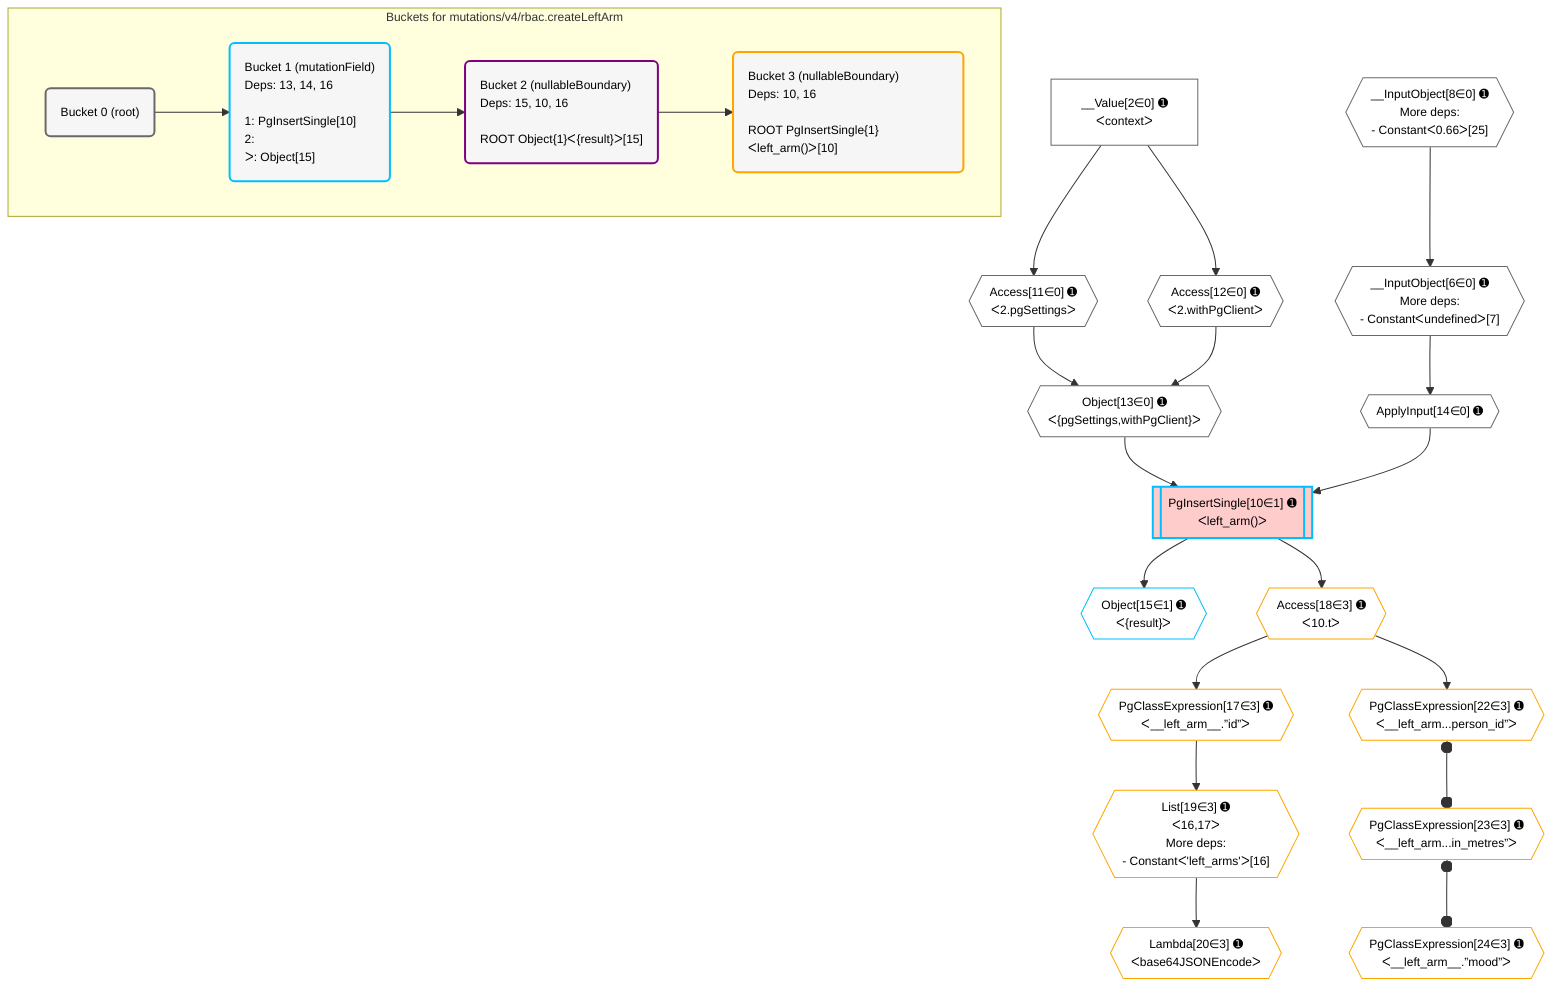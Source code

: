 %%{init: {'themeVariables': { 'fontSize': '12px'}}}%%
graph TD
    classDef path fill:#eee,stroke:#000,color:#000
    classDef plan fill:#fff,stroke-width:1px,color:#000
    classDef itemplan fill:#fff,stroke-width:2px,color:#000
    classDef unbatchedplan fill:#dff,stroke-width:1px,color:#000
    classDef sideeffectplan fill:#fcc,stroke-width:2px,color:#000
    classDef bucket fill:#f6f6f6,color:#000,stroke-width:2px,text-align:left

    subgraph "Buckets for mutations/v4/rbac.createLeftArm"
    Bucket0("Bucket 0 (root)"):::bucket
    Bucket1("Bucket 1 (mutationField)<br />Deps: 13, 14, 16<br /><br />1: PgInsertSingle[10]<br />2: <br />ᐳ: Object[15]"):::bucket
    Bucket2("Bucket 2 (nullableBoundary)<br />Deps: 15, 10, 16<br /><br />ROOT Object{1}ᐸ{result}ᐳ[15]"):::bucket
    Bucket3("Bucket 3 (nullableBoundary)<br />Deps: 10, 16<br /><br />ROOT PgInsertSingle{1}ᐸleft_arm()ᐳ[10]"):::bucket
    end
    Bucket0 --> Bucket1
    Bucket1 --> Bucket2
    Bucket2 --> Bucket3

    %% plan dependencies
    __InputObject6{{"__InputObject[6∈0] ➊<br />More deps:<br />- Constantᐸundefinedᐳ[7]"}}:::plan
    __InputObject8{{"__InputObject[8∈0] ➊<br />More deps:<br />- Constantᐸ0.66ᐳ[25]"}}:::plan
    __InputObject8 --> __InputObject6
    Object13{{"Object[13∈0] ➊<br />ᐸ{pgSettings,withPgClient}ᐳ"}}:::plan
    Access11{{"Access[11∈0] ➊<br />ᐸ2.pgSettingsᐳ"}}:::plan
    Access12{{"Access[12∈0] ➊<br />ᐸ2.withPgClientᐳ"}}:::plan
    Access11 & Access12 --> Object13
    __Value2["__Value[2∈0] ➊<br />ᐸcontextᐳ"]:::plan
    __Value2 --> Access11
    __Value2 --> Access12
    ApplyInput14{{"ApplyInput[14∈0] ➊"}}:::plan
    __InputObject6 --> ApplyInput14
    PgInsertSingle10[["PgInsertSingle[10∈1] ➊<br />ᐸleft_arm()ᐳ"]]:::sideeffectplan
    Object13 & ApplyInput14 --> PgInsertSingle10
    Object15{{"Object[15∈1] ➊<br />ᐸ{result}ᐳ"}}:::plan
    PgInsertSingle10 --> Object15
    List19{{"List[19∈3] ➊<br />ᐸ16,17ᐳ<br />More deps:<br />- Constantᐸ'left_arms'ᐳ[16]"}}:::plan
    PgClassExpression17{{"PgClassExpression[17∈3] ➊<br />ᐸ__left_arm__.”id”ᐳ"}}:::plan
    PgClassExpression17 --> List19
    Access18{{"Access[18∈3] ➊<br />ᐸ10.tᐳ"}}:::plan
    Access18 --> PgClassExpression17
    PgInsertSingle10 --> Access18
    Lambda20{{"Lambda[20∈3] ➊<br />ᐸbase64JSONEncodeᐳ"}}:::plan
    List19 --> Lambda20
    PgClassExpression22{{"PgClassExpression[22∈3] ➊<br />ᐸ__left_arm...person_id”ᐳ"}}:::plan
    Access18 --> PgClassExpression22
    PgClassExpression23{{"PgClassExpression[23∈3] ➊<br />ᐸ__left_arm...in_metres”ᐳ"}}:::plan
    PgClassExpression22 o--o PgClassExpression23
    PgClassExpression24{{"PgClassExpression[24∈3] ➊<br />ᐸ__left_arm__.”mood”ᐳ"}}:::plan
    PgClassExpression23 o--o PgClassExpression24

    %% define steps
    classDef bucket0 stroke:#696969
    class Bucket0,__Value2,__InputObject6,__InputObject8,Access11,Access12,Object13,ApplyInput14 bucket0
    classDef bucket1 stroke:#00bfff
    class Bucket1,PgInsertSingle10,Object15 bucket1
    classDef bucket2 stroke:#7f007f
    class Bucket2 bucket2
    classDef bucket3 stroke:#ffa500
    class Bucket3,PgClassExpression17,Access18,List19,Lambda20,PgClassExpression22,PgClassExpression23,PgClassExpression24 bucket3